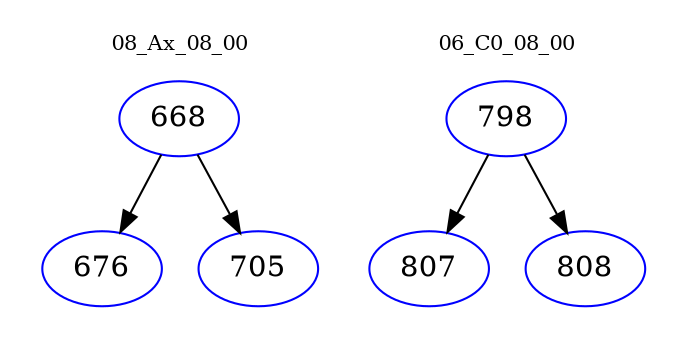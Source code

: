 digraph{
subgraph cluster_0 {
color = white
label = "08_Ax_08_00";
fontsize=10;
T0_668 [label="668", color="blue"]
T0_668 -> T0_676 [color="black"]
T0_676 [label="676", color="blue"]
T0_668 -> T0_705 [color="black"]
T0_705 [label="705", color="blue"]
}
subgraph cluster_1 {
color = white
label = "06_C0_08_00";
fontsize=10;
T1_798 [label="798", color="blue"]
T1_798 -> T1_807 [color="black"]
T1_807 [label="807", color="blue"]
T1_798 -> T1_808 [color="black"]
T1_808 [label="808", color="blue"]
}
}
